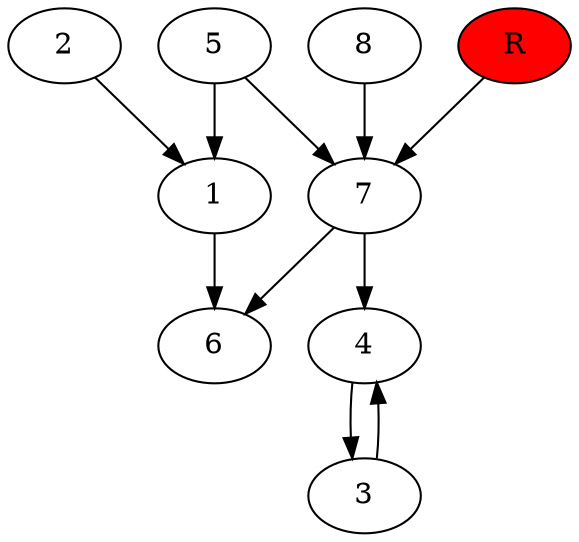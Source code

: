 digraph prb9431 {
	1
	2
	3
	4
	5
	6
	7
	8
	R [fillcolor="#ff0000" style=filled]
	1 -> 6
	2 -> 1
	3 -> 4
	4 -> 3
	5 -> 1
	5 -> 7
	7 -> 4
	7 -> 6
	8 -> 7
	R -> 7
}
